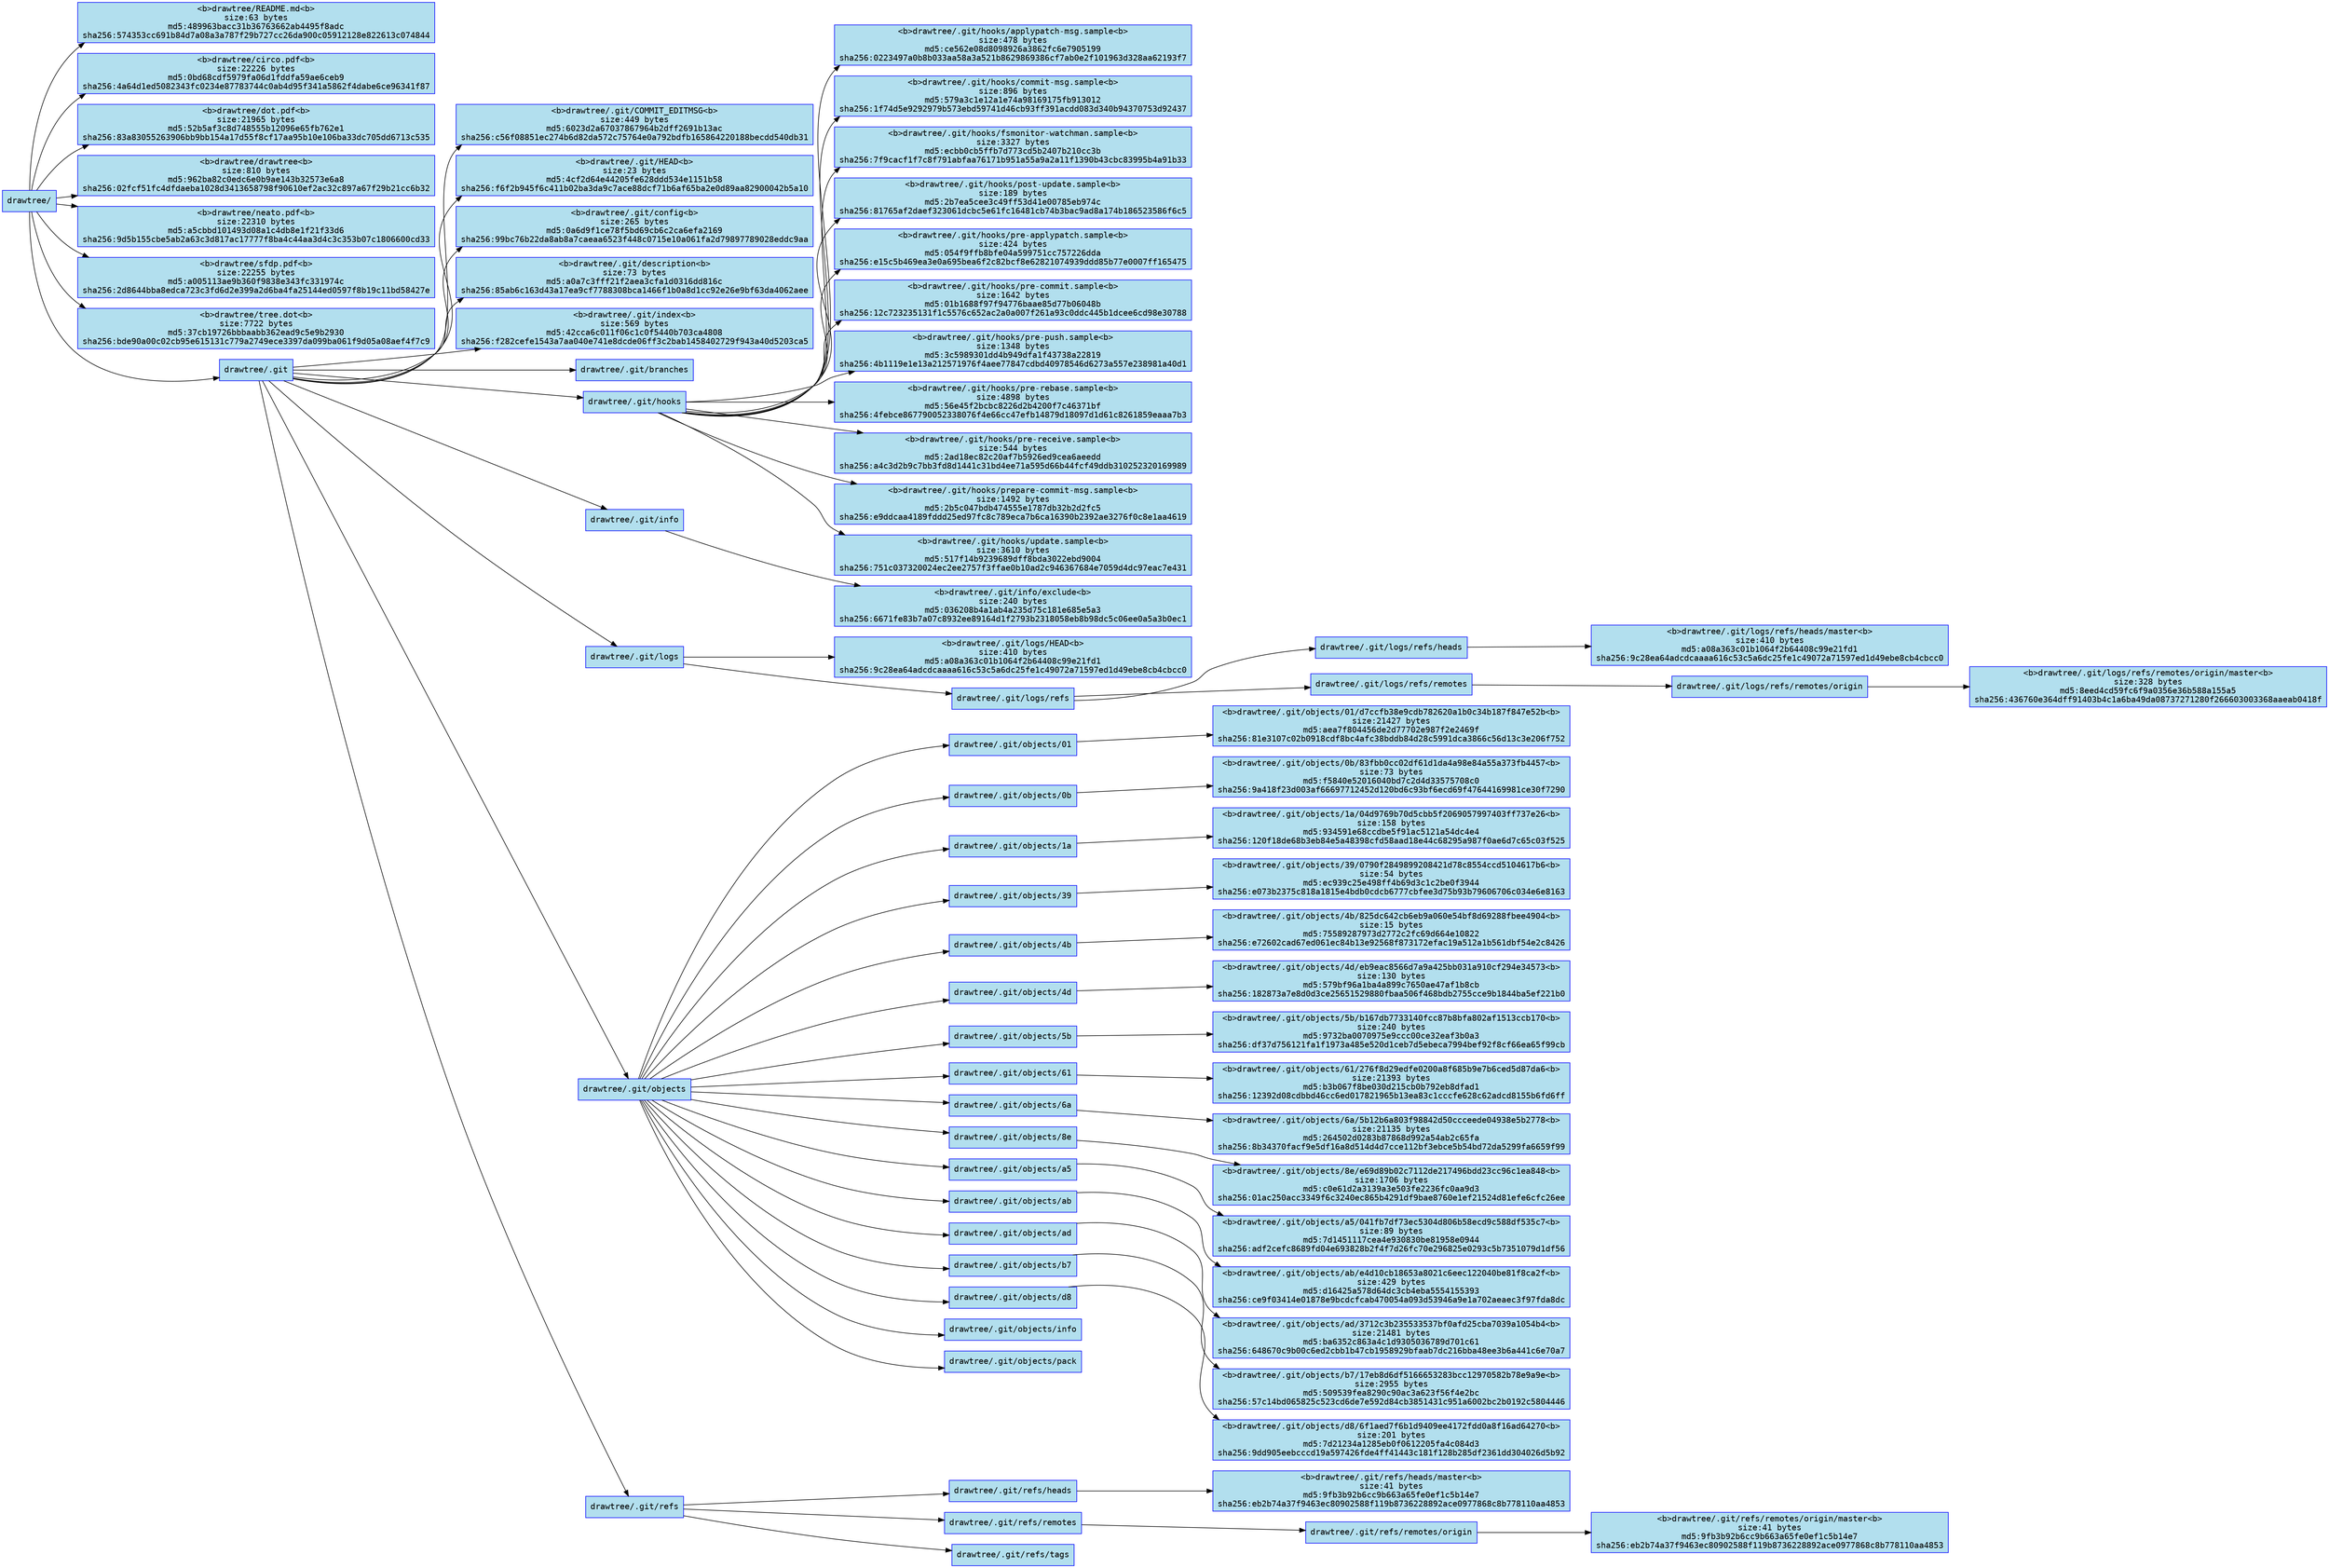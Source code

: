 digraph unix {
overlap=false;
rankdir=LR;
node [color=blue, style=filled, fillcolor=lightblue2, shape=box, fontname=Consolas];
"drawtree/" -> "<b>drawtree/README.md<\b>\nsize:63 bytes\nmd5:489963bacc31b36763662ab4495f8adc\nsha256:574353cc691b84d7a08a3a787f29b727cc26da900c05912128e822613c074844";
"drawtree/" -> "<b>drawtree/circo.pdf<\b>\nsize:22226 bytes\nmd5:0bd68cdf5979fa06d1fddfa59ae6ceb9\nsha256:4a64d1ed5082343fc0234e87783744c0ab4d95f341a5862f4dabe6ce96341f87";
"drawtree/" -> "<b>drawtree/dot.pdf<\b>\nsize:21965 bytes\nmd5:52b5af3c8d748555b12096e65fb762e1\nsha256:83a83055263906bb9bb154a17d55f8cf17aa95b10e106ba33dc705dd6713c535";
"drawtree/" -> "<b>drawtree/drawtree<\b>\nsize:810 bytes\nmd5:962ba82c0edc6e0b9ae143b32573e6a8\nsha256:02fcf51fc4dfdaeba1028d3413658798f90610ef2ac32c897a67f29b21cc6b32";
"drawtree/" -> "<b>drawtree/neato.pdf<\b>\nsize:22310 bytes\nmd5:a5cbbd101493d08a1c4db8e1f21f33d6\nsha256:9d5b155cbe5ab2a63c3d817ac17777f8ba4c44aa3d4c3c353b07c1806600cd33";
"drawtree/" -> "<b>drawtree/sfdp.pdf<\b>\nsize:22255 bytes\nmd5:a005113ae9b360f9838e343fc331974c\nsha256:2d8644bba8edca723c3fd6d2e399a2d6ba4fa25144ed0597f8b19c11bd58427e";
"drawtree/" -> "<b>drawtree/tree.dot<\b>\nsize:7722 bytes\nmd5:37cb19726bbbaabb362ead9c5e9b2930\nsha256:bde90a00c02cb95e615131c779a2749ece3397da099ba061f9d05a08aef4f7c9";
"drawtree/" -> "drawtree/.git";
"drawtree/.git" -> "<b>drawtree/.git/COMMIT_EDITMSG<\b>\nsize:449 bytes\nmd5:6023d2a67037867964b2dff2691b13ac\nsha256:c56f08851ec274b6d82da572c75764e0a792bdfb165864220188becdd540db31";
"drawtree/.git" -> "<b>drawtree/.git/HEAD<\b>\nsize:23 bytes\nmd5:4cf2d64e44205fe628ddd534e1151b58\nsha256:f6f2b945f6c411b02ba3da9c7ace88dcf71b6af65ba2e0d89aa82900042b5a10";
"drawtree/.git" -> "<b>drawtree/.git/config<\b>\nsize:265 bytes\nmd5:0a6d9f1ce78f5bd69cb6c2ca6efa2169\nsha256:99bc76b22da8ab8a7caeaa6523f448c0715e10a061fa2d79897789028eddc9aa";
"drawtree/.git" -> "<b>drawtree/.git/description<\b>\nsize:73 bytes\nmd5:a0a7c3fff21f2aea3cfa1d0316dd816c\nsha256:85ab6c163d43a17ea9cf7788308bca1466f1b0a8d1cc92e26e9bf63da4062aee";
"drawtree/.git" -> "<b>drawtree/.git/index<\b>\nsize:569 bytes\nmd5:42cca6c011f06c1c0f5440b703ca4808\nsha256:f282cefe1543a7aa040e741e8dcde06ff3c2bab1458402729f943a40d5203ca5";
"drawtree/.git" -> "drawtree/.git/branches";
"drawtree/.git" -> "drawtree/.git/hooks";
"drawtree/.git/hooks" -> "<b>drawtree/.git/hooks/applypatch-msg.sample<\b>\nsize:478 bytes\nmd5:ce562e08d8098926a3862fc6e7905199\nsha256:0223497a0b8b033aa58a3a521b8629869386cf7ab0e2f101963d328aa62193f7";
"drawtree/.git/hooks" -> "<b>drawtree/.git/hooks/commit-msg.sample<\b>\nsize:896 bytes\nmd5:579a3c1e12a1e74a98169175fb913012\nsha256:1f74d5e9292979b573ebd59741d46cb93ff391acdd083d340b94370753d92437";
"drawtree/.git/hooks" -> "<b>drawtree/.git/hooks/fsmonitor-watchman.sample<\b>\nsize:3327 bytes\nmd5:ecbb0cb5ffb7d773cd5b2407b210cc3b\nsha256:7f9cacf1f7c8f791abfaa76171b951a55a9a2a11f1390b43cbc83995b4a91b33";
"drawtree/.git/hooks" -> "<b>drawtree/.git/hooks/post-update.sample<\b>\nsize:189 bytes\nmd5:2b7ea5cee3c49ff53d41e00785eb974c\nsha256:81765af2daef323061dcbc5e61fc16481cb74b3bac9ad8a174b186523586f6c5";
"drawtree/.git/hooks" -> "<b>drawtree/.git/hooks/pre-applypatch.sample<\b>\nsize:424 bytes\nmd5:054f9ffb8bfe04a599751cc757226dda\nsha256:e15c5b469ea3e0a695bea6f2c82bcf8e62821074939ddd85b77e0007ff165475";
"drawtree/.git/hooks" -> "<b>drawtree/.git/hooks/pre-commit.sample<\b>\nsize:1642 bytes\nmd5:01b1688f97f94776baae85d77b06048b\nsha256:12c723235131f1c5576c652ac2a0a007f261a93c0ddc445b1dcee6cd98e30788";
"drawtree/.git/hooks" -> "<b>drawtree/.git/hooks/pre-push.sample<\b>\nsize:1348 bytes\nmd5:3c5989301dd4b949dfa1f43738a22819\nsha256:4b1119e1e13a212571976f4aee77847cdbd40978546d6273a557e238981a40d1";
"drawtree/.git/hooks" -> "<b>drawtree/.git/hooks/pre-rebase.sample<\b>\nsize:4898 bytes\nmd5:56e45f2bcbc8226d2b4200f7c46371bf\nsha256:4febce867790052338076f4e66cc47efb14879d18097d1d61c8261859eaaa7b3";
"drawtree/.git/hooks" -> "<b>drawtree/.git/hooks/pre-receive.sample<\b>\nsize:544 bytes\nmd5:2ad18ec82c20af7b5926ed9cea6aeedd\nsha256:a4c3d2b9c7bb3fd8d1441c31bd4ee71a595d66b44fcf49ddb310252320169989";
"drawtree/.git/hooks" -> "<b>drawtree/.git/hooks/prepare-commit-msg.sample<\b>\nsize:1492 bytes\nmd5:2b5c047bdb474555e1787db32b2d2fc5\nsha256:e9ddcaa4189fddd25ed97fc8c789eca7b6ca16390b2392ae3276f0c8e1aa4619";
"drawtree/.git/hooks" -> "<b>drawtree/.git/hooks/update.sample<\b>\nsize:3610 bytes\nmd5:517f14b9239689dff8bda3022ebd9004\nsha256:751c037320024ec2ee2757f3ffae0b10ad2c946367684e7059d4dc97eac7e431";
"drawtree/.git" -> "drawtree/.git/info";
"drawtree/.git/info" -> "<b>drawtree/.git/info/exclude<\b>\nsize:240 bytes\nmd5:036208b4a1ab4a235d75c181e685e5a3\nsha256:6671fe83b7a07c8932ee89164d1f2793b2318058eb8b98dc5c06ee0a5a3b0ec1";
"drawtree/.git" -> "drawtree/.git/logs";
"drawtree/.git/logs" -> "<b>drawtree/.git/logs/HEAD<\b>\nsize:410 bytes\nmd5:a08a363c01b1064f2b64408c99e21fd1\nsha256:9c28ea64adcdcaaaa616c53c5a6dc25fe1c49072a71597ed1d49ebe8cb4cbcc0";
"drawtree/.git/logs" -> "drawtree/.git/logs/refs";
"drawtree/.git/logs/refs" -> "drawtree/.git/logs/refs/heads";
"drawtree/.git/logs/refs/heads" -> "<b>drawtree/.git/logs/refs/heads/master<\b>\nsize:410 bytes\nmd5:a08a363c01b1064f2b64408c99e21fd1\nsha256:9c28ea64adcdcaaaa616c53c5a6dc25fe1c49072a71597ed1d49ebe8cb4cbcc0";
"drawtree/.git/logs/refs" -> "drawtree/.git/logs/refs/remotes";
"drawtree/.git/logs/refs/remotes" -> "drawtree/.git/logs/refs/remotes/origin";
"drawtree/.git/logs/refs/remotes/origin" -> "<b>drawtree/.git/logs/refs/remotes/origin/master<\b>\nsize:328 bytes\nmd5:8eed4cd59fc6f9a0356e36b588a155a5\nsha256:436760e364dff91403b4c1a6ba49da08737271280f266603003368aaeab0418f";
"drawtree/.git" -> "drawtree/.git/objects";
"drawtree/.git/objects" -> "drawtree/.git/objects/01";
"drawtree/.git/objects/01" -> "<b>drawtree/.git/objects/01/d7ccfb38e9cdb782620a1b0c34b187f847e52b<\b>\nsize:21427 bytes\nmd5:aea7f804456de2d77702e987f2e2469f\nsha256:81e3107c02b0918cdf8bc4afc38bddb84d28c5991dca3866c56d13c3e206f752";
"drawtree/.git/objects" -> "drawtree/.git/objects/0b";
"drawtree/.git/objects/0b" -> "<b>drawtree/.git/objects/0b/83fbb0cc02df61d1da4a98e84a55a373fb4457<\b>\nsize:73 bytes\nmd5:f5840e52016040bd7c2d4d33575708c0\nsha256:9a418f23d003af66697712452d120bd6c93bf6ecd69f47644169981ce30f7290";
"drawtree/.git/objects" -> "drawtree/.git/objects/1a";
"drawtree/.git/objects/1a" -> "<b>drawtree/.git/objects/1a/04d9769b70d5cbb5f2069057997403ff737e26<\b>\nsize:158 bytes\nmd5:934591e68ccdbe5f91ac5121a54dc4e4\nsha256:120f18de68b3eb84e5a48398cfd58aad18e44c68295a987f0ae6d7c65c03f525";
"drawtree/.git/objects" -> "drawtree/.git/objects/39";
"drawtree/.git/objects/39" -> "<b>drawtree/.git/objects/39/0790f2849899208421d78c8554ccd5104617b6<\b>\nsize:54 bytes\nmd5:ec939c25e498ff4b69d3c1c2be0f3944\nsha256:e073b2375c818a1815e4bdb0cdcb6777cbfee3d75b93b79606706c034e6e8163";
"drawtree/.git/objects" -> "drawtree/.git/objects/4b";
"drawtree/.git/objects/4b" -> "<b>drawtree/.git/objects/4b/825dc642cb6eb9a060e54bf8d69288fbee4904<\b>\nsize:15 bytes\nmd5:75589287973d2772c2fc69d664e10822\nsha256:e72602cad67ed061ec84b13e92568f873172efac19a512a1b561dbf54e2c8426";
"drawtree/.git/objects" -> "drawtree/.git/objects/4d";
"drawtree/.git/objects/4d" -> "<b>drawtree/.git/objects/4d/eb9eac8566d7a9a425bb031a910cf294e34573<\b>\nsize:130 bytes\nmd5:579bf96a1ba4a899c7650ae47af1b8cb\nsha256:182873a7e8d0d3ce25651529880fbaa506f468bdb2755cce9b1844ba5ef221b0";
"drawtree/.git/objects" -> "drawtree/.git/objects/5b";
"drawtree/.git/objects/5b" -> "<b>drawtree/.git/objects/5b/b167db7733140fcc87b8bfa802af1513ccb170<\b>\nsize:240 bytes\nmd5:9732ba0070975e9ccc00ce32eaf3b0a3\nsha256:df37d756121fa1f1973a485e520d1ceb7d5ebeca7994bef92f8cf66ea65f99cb";
"drawtree/.git/objects" -> "drawtree/.git/objects/61";
"drawtree/.git/objects/61" -> "<b>drawtree/.git/objects/61/276f8d29edfe0200a8f685b9e7b6ced5d87da6<\b>\nsize:21393 bytes\nmd5:b3b067f8be030d215cb0b792eb8dfad1\nsha256:12392d08cdbbd46cc6ed017821965b13ea83c1cccfe628c62adcd8155b6fd6ff";
"drawtree/.git/objects" -> "drawtree/.git/objects/6a";
"drawtree/.git/objects/6a" -> "<b>drawtree/.git/objects/6a/5b12b6a803f98842d50ccceede04938e5b2778<\b>\nsize:21135 bytes\nmd5:264502d0283b87868d992a54ab2c65fa\nsha256:8b34370facf9e5df16a8d514d4d7cce112bf3ebce5b54bd72da5299fa6659f99";
"drawtree/.git/objects" -> "drawtree/.git/objects/8e";
"drawtree/.git/objects/8e" -> "<b>drawtree/.git/objects/8e/e69d89b02c7112de217496bdd23cc96c1ea848<\b>\nsize:1706 bytes\nmd5:c0e61d2a3139a3e503fe2236fc0aa9d3\nsha256:01ac250acc3349f6c3240ec865b4291df9bae8760e1ef21524d81efe6cfc26ee";
"drawtree/.git/objects" -> "drawtree/.git/objects/a5";
"drawtree/.git/objects/a5" -> "<b>drawtree/.git/objects/a5/041fb7df73ec5304d806b58ecd9c588df535c7<\b>\nsize:89 bytes\nmd5:7d1451117cea4e930830be81958e0944\nsha256:adf2cefc8689fd04e693828b2f4f7d26fc70e296825e0293c5b7351079d1df56";
"drawtree/.git/objects" -> "drawtree/.git/objects/ab";
"drawtree/.git/objects/ab" -> "<b>drawtree/.git/objects/ab/e4d10cb18653a8021c6eec122040be81f8ca2f<\b>\nsize:429 bytes\nmd5:d16425a578d64dc3cb4eba5554155393\nsha256:ce9f03414e01878e9bcdcfcab470054a093d53946a9e1a702aeaec3f97fda8dc";
"drawtree/.git/objects" -> "drawtree/.git/objects/ad";
"drawtree/.git/objects/ad" -> "<b>drawtree/.git/objects/ad/3712c3b235533537bf0afd25cba7039a1054b4<\b>\nsize:21481 bytes\nmd5:ba6352c863a4c1d9305036789d701c61\nsha256:648670c9b00c6ed2cbb1b47cb1958929bfaab7dc216bba48ee3b6a441c6e70a7";
"drawtree/.git/objects" -> "drawtree/.git/objects/b7";
"drawtree/.git/objects/b7" -> "<b>drawtree/.git/objects/b7/17eb8d6df5166653283bcc12970582b78e9a9e<\b>\nsize:2955 bytes\nmd5:509539fea8290c90ac3a623f56f4e2bc\nsha256:57c14bd065825c523cd6de7e592d84cb3851431c951a6002bc2b0192c5804446";
"drawtree/.git/objects" -> "drawtree/.git/objects/d8";
"drawtree/.git/objects/d8" -> "<b>drawtree/.git/objects/d8/6f1aed7f6b1d9409ee4172fdd0a8f16ad64270<\b>\nsize:201 bytes\nmd5:7d21234a1285eb0f0612205fa4c084d3\nsha256:9dd905eebcccd19a597426fde4ff41443c181f128b285df2361dd304026d5b92";
"drawtree/.git/objects" -> "drawtree/.git/objects/info";
"drawtree/.git/objects" -> "drawtree/.git/objects/pack";
"drawtree/.git" -> "drawtree/.git/refs";
"drawtree/.git/refs" -> "drawtree/.git/refs/heads";
"drawtree/.git/refs/heads" -> "<b>drawtree/.git/refs/heads/master<\b>\nsize:41 bytes\nmd5:9fb3b92b6cc9b663a65fe0ef1c5b14e7\nsha256:eb2b74a37f9463ec80902588f119b8736228892ace0977868c8b778110aa4853";
"drawtree/.git/refs" -> "drawtree/.git/refs/remotes";
"drawtree/.git/refs/remotes" -> "drawtree/.git/refs/remotes/origin";
"drawtree/.git/refs/remotes/origin" -> "<b>drawtree/.git/refs/remotes/origin/master<\b>\nsize:41 bytes\nmd5:9fb3b92b6cc9b663a65fe0ef1c5b14e7\nsha256:eb2b74a37f9463ec80902588f119b8736228892ace0977868c8b778110aa4853";
"drawtree/.git/refs" -> "drawtree/.git/refs/tags";
}
